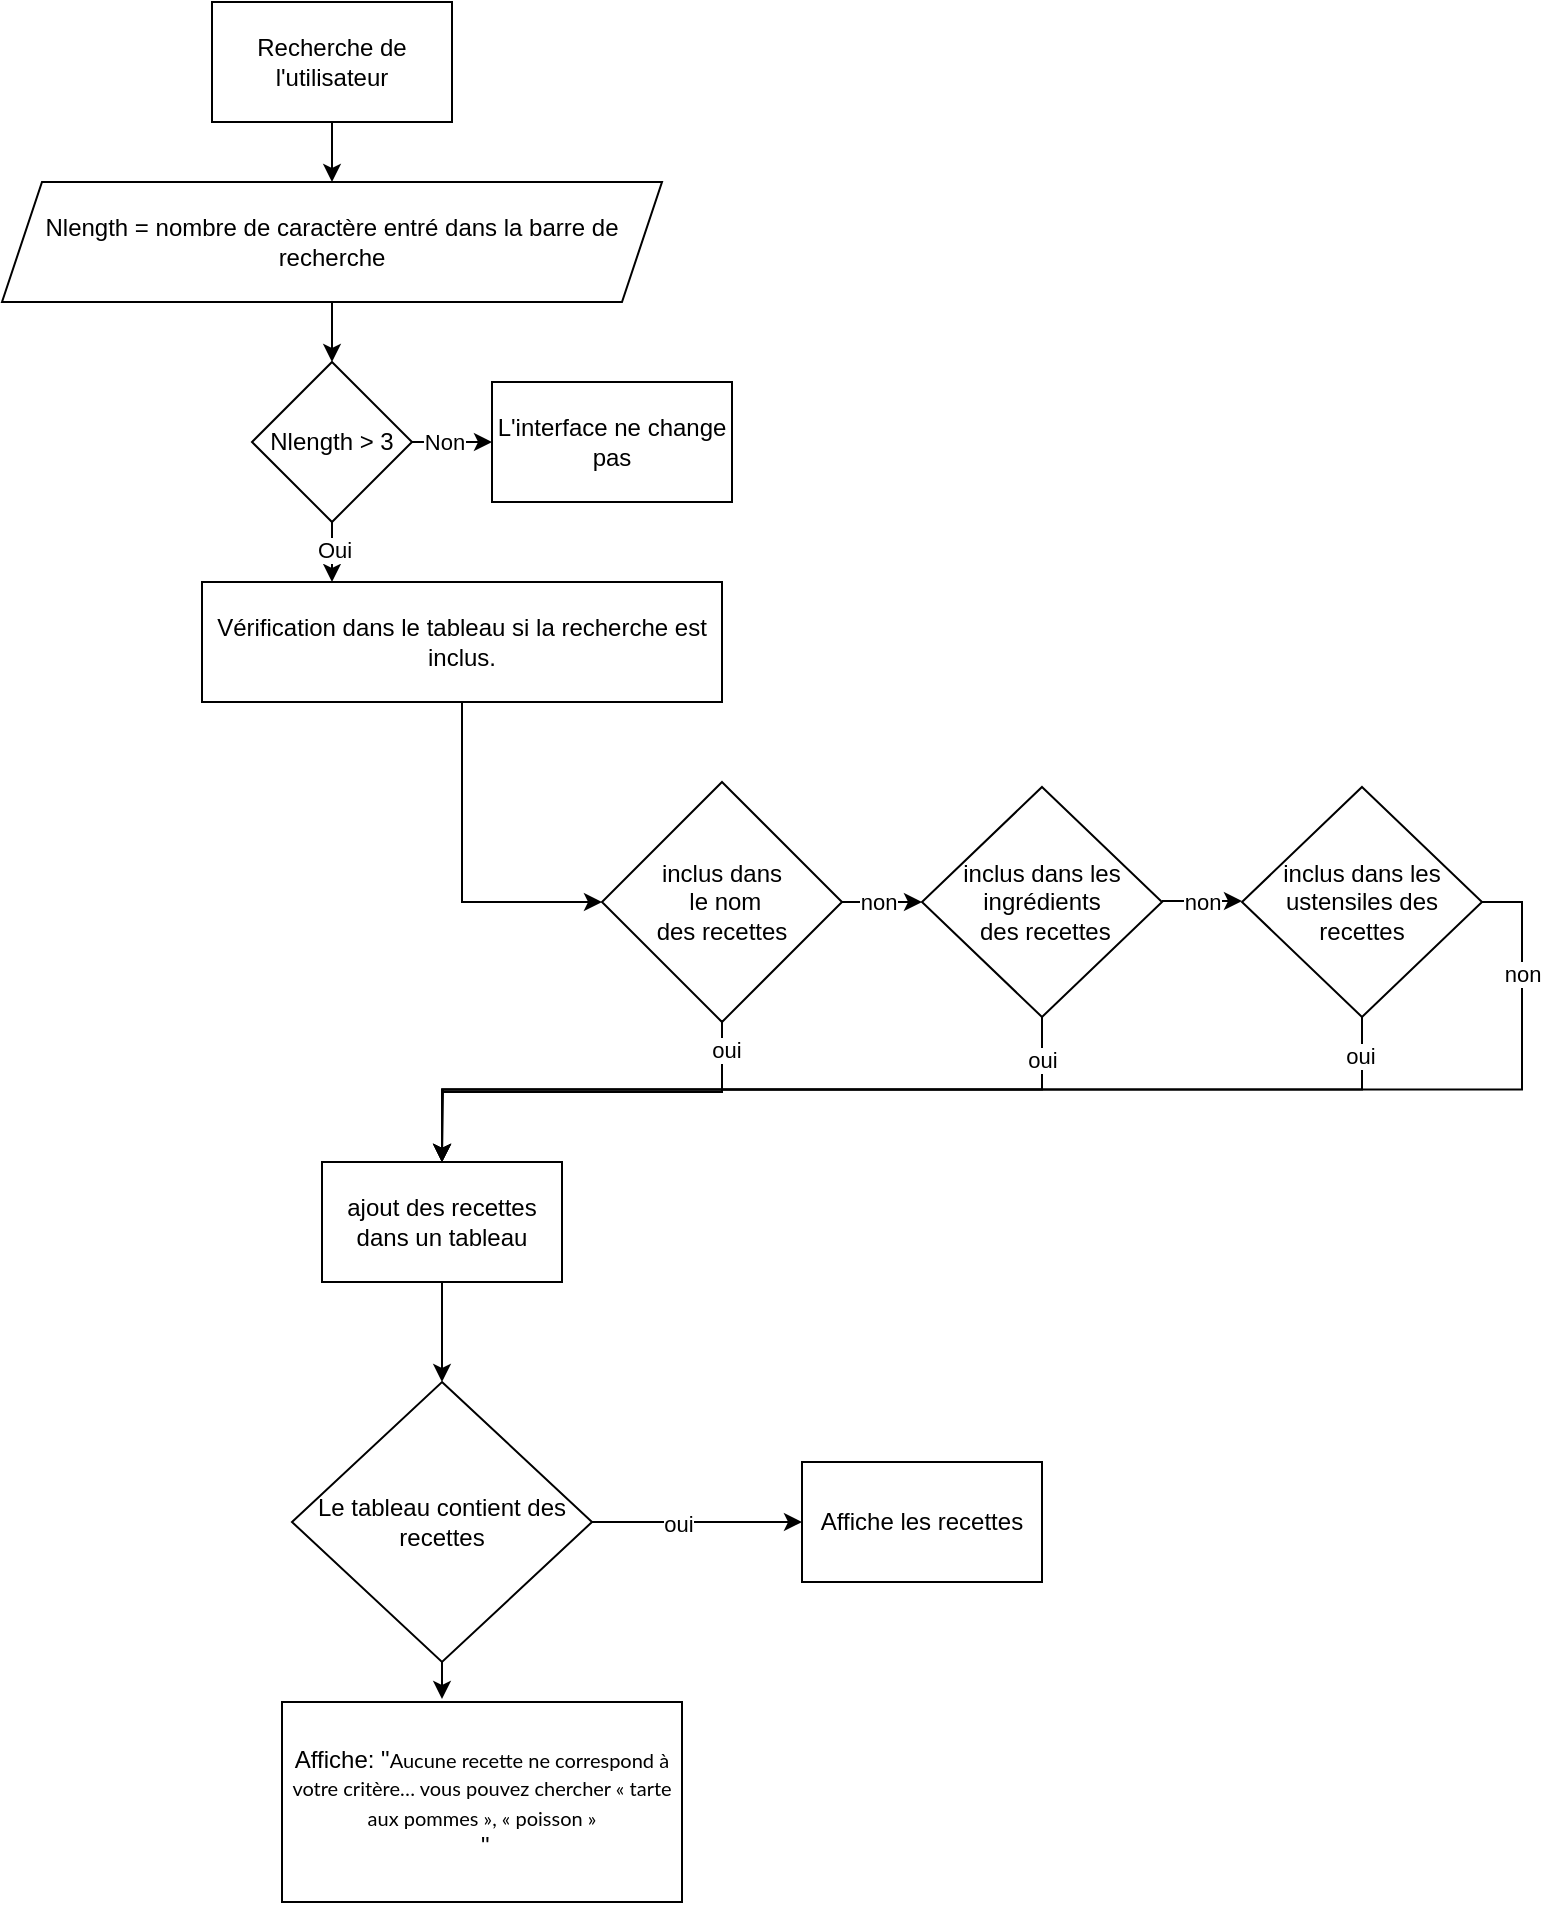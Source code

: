 <mxfile version="17.4.5" type="github">
  <diagram id="C5RBs43oDa-KdzZeNtuy" name="Page-1">
    <mxGraphModel dx="946" dy="589" grid="1" gridSize="10" guides="1" tooltips="1" connect="1" arrows="1" fold="1" page="1" pageScale="1" pageWidth="827" pageHeight="1169" math="0" shadow="0">
      <root>
        <mxCell id="WIyWlLk6GJQsqaUBKTNV-0" />
        <mxCell id="WIyWlLk6GJQsqaUBKTNV-1" parent="WIyWlLk6GJQsqaUBKTNV-0" />
        <mxCell id="Iiy8EJFlqJbz6gkXB-Cf-7" value="" style="edgeStyle=orthogonalEdgeStyle;rounded=0;orthogonalLoop=1;jettySize=auto;html=1;" parent="WIyWlLk6GJQsqaUBKTNV-1" source="Iiy8EJFlqJbz6gkXB-Cf-3" target="Iiy8EJFlqJbz6gkXB-Cf-6" edge="1">
          <mxGeometry relative="1" as="geometry" />
        </mxCell>
        <mxCell id="Iiy8EJFlqJbz6gkXB-Cf-3" value="Recherche de l&#39;utilisateur" style="whiteSpace=wrap;html=1;" parent="WIyWlLk6GJQsqaUBKTNV-1" vertex="1">
          <mxGeometry x="145" y="80" width="120" height="60" as="geometry" />
        </mxCell>
        <mxCell id="Iiy8EJFlqJbz6gkXB-Cf-9" value="" style="edgeStyle=orthogonalEdgeStyle;rounded=0;orthogonalLoop=1;jettySize=auto;html=1;" parent="WIyWlLk6GJQsqaUBKTNV-1" source="Iiy8EJFlqJbz6gkXB-Cf-6" target="Iiy8EJFlqJbz6gkXB-Cf-8" edge="1">
          <mxGeometry relative="1" as="geometry" />
        </mxCell>
        <mxCell id="Iiy8EJFlqJbz6gkXB-Cf-6" value="Nlength = nombre de caractère entré dans la barre de recherche" style="shape=parallelogram;perimeter=parallelogramPerimeter;whiteSpace=wrap;html=1;fixedSize=1;" parent="WIyWlLk6GJQsqaUBKTNV-1" vertex="1">
          <mxGeometry x="40" y="170" width="330" height="60" as="geometry" />
        </mxCell>
        <mxCell id="Iiy8EJFlqJbz6gkXB-Cf-11" value="" style="edgeStyle=orthogonalEdgeStyle;rounded=0;orthogonalLoop=1;jettySize=auto;html=1;" parent="WIyWlLk6GJQsqaUBKTNV-1" source="Iiy8EJFlqJbz6gkXB-Cf-8" target="Iiy8EJFlqJbz6gkXB-Cf-10" edge="1">
          <mxGeometry relative="1" as="geometry" />
        </mxCell>
        <mxCell id="Iiy8EJFlqJbz6gkXB-Cf-12" value="Non" style="edgeLabel;html=1;align=center;verticalAlign=middle;resizable=0;points=[];" parent="Iiy8EJFlqJbz6gkXB-Cf-11" vertex="1" connectable="0">
          <mxGeometry x="-0.2" y="-1" relative="1" as="geometry">
            <mxPoint y="-1" as="offset" />
          </mxGeometry>
        </mxCell>
        <mxCell id="Iiy8EJFlqJbz6gkXB-Cf-14" value="" style="edgeStyle=orthogonalEdgeStyle;rounded=0;orthogonalLoop=1;jettySize=auto;html=1;" parent="WIyWlLk6GJQsqaUBKTNV-1" source="Iiy8EJFlqJbz6gkXB-Cf-8" edge="1">
          <mxGeometry relative="1" as="geometry">
            <mxPoint x="205" y="370" as="targetPoint" />
          </mxGeometry>
        </mxCell>
        <mxCell id="Iiy8EJFlqJbz6gkXB-Cf-15" value="Oui" style="edgeLabel;html=1;align=center;verticalAlign=middle;resizable=0;points=[];" parent="Iiy8EJFlqJbz6gkXB-Cf-14" vertex="1" connectable="0">
          <mxGeometry x="0.633" y="-1" relative="1" as="geometry">
            <mxPoint x="1" y="-11" as="offset" />
          </mxGeometry>
        </mxCell>
        <mxCell id="Iiy8EJFlqJbz6gkXB-Cf-8" value="Nlength &amp;gt; 3" style="rhombus;whiteSpace=wrap;html=1;" parent="WIyWlLk6GJQsqaUBKTNV-1" vertex="1">
          <mxGeometry x="165" y="260" width="80" height="80" as="geometry" />
        </mxCell>
        <mxCell id="Iiy8EJFlqJbz6gkXB-Cf-10" value="L&#39;interface ne change pas" style="whiteSpace=wrap;html=1;" parent="WIyWlLk6GJQsqaUBKTNV-1" vertex="1">
          <mxGeometry x="285" y="270" width="120" height="60" as="geometry" />
        </mxCell>
        <mxCell id="9EUDGltDmxE99oZRwppm-45" style="edgeStyle=orthogonalEdgeStyle;rounded=0;orthogonalLoop=1;jettySize=auto;html=1;exitX=0.5;exitY=1;exitDx=0;exitDy=0;entryX=0.5;entryY=0;entryDx=0;entryDy=0;shadow=0;startArrow=none;startFill=0;endArrow=classic;endFill=1;strokeColor=default;" edge="1" parent="WIyWlLk6GJQsqaUBKTNV-1" source="9EUDGltDmxE99oZRwppm-0" target="9EUDGltDmxE99oZRwppm-44">
          <mxGeometry relative="1" as="geometry" />
        </mxCell>
        <mxCell id="9EUDGltDmxE99oZRwppm-0" value="ajout des recettes dans un tableau" style="whiteSpace=wrap;html=1;" vertex="1" parent="WIyWlLk6GJQsqaUBKTNV-1">
          <mxGeometry x="200" y="660" width="120" height="60" as="geometry" />
        </mxCell>
        <mxCell id="9EUDGltDmxE99oZRwppm-31" value="non" style="edgeStyle=none;rounded=0;orthogonalLoop=1;jettySize=auto;html=1;exitX=1;exitY=0.5;exitDx=0;exitDy=0;entryX=0;entryY=0.5;entryDx=0;entryDy=0;shadow=0;startArrow=none;startFill=0;endArrow=classic;endFill=1;strokeColor=default;" edge="1" parent="WIyWlLk6GJQsqaUBKTNV-1" target="9EUDGltDmxE99oZRwppm-3">
          <mxGeometry relative="1" as="geometry">
            <mxPoint x="456" y="530" as="sourcePoint" />
            <mxPoint x="496" y="530" as="targetPoint" />
          </mxGeometry>
        </mxCell>
        <mxCell id="9EUDGltDmxE99oZRwppm-34" style="edgeStyle=orthogonalEdgeStyle;rounded=0;orthogonalLoop=1;jettySize=auto;html=1;exitX=0.5;exitY=1;exitDx=0;exitDy=0;shadow=0;startArrow=none;startFill=0;endArrow=classic;endFill=1;strokeColor=default;" edge="1" parent="WIyWlLk6GJQsqaUBKTNV-1" source="9EUDGltDmxE99oZRwppm-1" target="9EUDGltDmxE99oZRwppm-0">
          <mxGeometry relative="1" as="geometry" />
        </mxCell>
        <mxCell id="9EUDGltDmxE99oZRwppm-37" value="oui" style="edgeLabel;html=1;align=center;verticalAlign=middle;resizable=0;points=[];" vertex="1" connectable="0" parent="9EUDGltDmxE99oZRwppm-34">
          <mxGeometry x="-0.867" y="2" relative="1" as="geometry">
            <mxPoint as="offset" />
          </mxGeometry>
        </mxCell>
        <mxCell id="9EUDGltDmxE99oZRwppm-1" value="inclus dans&lt;br&gt;&amp;nbsp;le nom &lt;br&gt;des recettes" style="rhombus;whiteSpace=wrap;html=1;" vertex="1" parent="WIyWlLk6GJQsqaUBKTNV-1">
          <mxGeometry x="340" y="470" width="120" height="120" as="geometry" />
        </mxCell>
        <mxCell id="9EUDGltDmxE99oZRwppm-32" value="non" style="edgeStyle=none;rounded=0;orthogonalLoop=1;jettySize=auto;html=1;exitX=1;exitY=0.5;exitDx=0;exitDy=0;entryX=0;entryY=0.5;entryDx=0;entryDy=0;shadow=0;startArrow=none;startFill=0;endArrow=classic;endFill=1;strokeColor=default;" edge="1" parent="WIyWlLk6GJQsqaUBKTNV-1">
          <mxGeometry relative="1" as="geometry">
            <mxPoint x="620" y="529.5" as="sourcePoint" />
            <mxPoint x="660" y="529.5" as="targetPoint" />
          </mxGeometry>
        </mxCell>
        <mxCell id="9EUDGltDmxE99oZRwppm-35" style="edgeStyle=orthogonalEdgeStyle;rounded=0;orthogonalLoop=1;jettySize=auto;html=1;exitX=0.5;exitY=1;exitDx=0;exitDy=0;entryX=0.5;entryY=0;entryDx=0;entryDy=0;shadow=0;startArrow=none;startFill=0;endArrow=classic;endFill=1;strokeColor=default;" edge="1" parent="WIyWlLk6GJQsqaUBKTNV-1" source="9EUDGltDmxE99oZRwppm-3" target="9EUDGltDmxE99oZRwppm-0">
          <mxGeometry relative="1" as="geometry" />
        </mxCell>
        <mxCell id="9EUDGltDmxE99oZRwppm-38" value="oui" style="edgeLabel;html=1;align=center;verticalAlign=middle;resizable=0;points=[];" vertex="1" connectable="0" parent="9EUDGltDmxE99oZRwppm-35">
          <mxGeometry x="-0.869" relative="1" as="geometry">
            <mxPoint y="-3" as="offset" />
          </mxGeometry>
        </mxCell>
        <mxCell id="9EUDGltDmxE99oZRwppm-3" value="inclus dans les ingrédients&lt;br&gt;&amp;nbsp;des recettes" style="rhombus;whiteSpace=wrap;html=1;" vertex="1" parent="WIyWlLk6GJQsqaUBKTNV-1">
          <mxGeometry x="500" y="472.5" width="120" height="115" as="geometry" />
        </mxCell>
        <mxCell id="9EUDGltDmxE99oZRwppm-36" style="edgeStyle=orthogonalEdgeStyle;rounded=0;orthogonalLoop=1;jettySize=auto;html=1;exitX=0.5;exitY=1;exitDx=0;exitDy=0;shadow=0;startArrow=none;startFill=0;endArrow=classic;endFill=1;strokeColor=default;" edge="1" parent="WIyWlLk6GJQsqaUBKTNV-1" source="9EUDGltDmxE99oZRwppm-4">
          <mxGeometry relative="1" as="geometry">
            <mxPoint x="260" y="660" as="targetPoint" />
          </mxGeometry>
        </mxCell>
        <mxCell id="9EUDGltDmxE99oZRwppm-39" value="oui" style="edgeLabel;html=1;align=center;verticalAlign=middle;resizable=0;points=[];" vertex="1" connectable="0" parent="9EUDGltDmxE99oZRwppm-36">
          <mxGeometry x="-0.949" y="-1" relative="1" as="geometry">
            <mxPoint y="6" as="offset" />
          </mxGeometry>
        </mxCell>
        <mxCell id="9EUDGltDmxE99oZRwppm-41" style="edgeStyle=orthogonalEdgeStyle;rounded=0;orthogonalLoop=1;jettySize=auto;html=1;exitX=1;exitY=0.5;exitDx=0;exitDy=0;entryX=0.5;entryY=0;entryDx=0;entryDy=0;shadow=0;startArrow=none;startFill=0;endArrow=classic;endFill=1;strokeColor=default;" edge="1" parent="WIyWlLk6GJQsqaUBKTNV-1" source="9EUDGltDmxE99oZRwppm-4" target="9EUDGltDmxE99oZRwppm-0">
          <mxGeometry relative="1" as="geometry" />
        </mxCell>
        <mxCell id="9EUDGltDmxE99oZRwppm-42" value="non" style="edgeLabel;html=1;align=center;verticalAlign=middle;resizable=0;points=[];" vertex="1" connectable="0" parent="9EUDGltDmxE99oZRwppm-41">
          <mxGeometry x="-0.839" y="2" relative="1" as="geometry">
            <mxPoint x="-2" as="offset" />
          </mxGeometry>
        </mxCell>
        <mxCell id="9EUDGltDmxE99oZRwppm-4" value="inclus dans les ustensiles des recettes" style="rhombus;whiteSpace=wrap;html=1;" vertex="1" parent="WIyWlLk6GJQsqaUBKTNV-1">
          <mxGeometry x="660" y="472.5" width="120" height="115" as="geometry" />
        </mxCell>
        <mxCell id="9EUDGltDmxE99oZRwppm-6" style="edgeStyle=orthogonalEdgeStyle;rounded=0;orthogonalLoop=1;jettySize=auto;html=1;exitX=0.5;exitY=1;exitDx=0;exitDy=0;entryX=0;entryY=0.5;entryDx=0;entryDy=0;" edge="1" parent="WIyWlLk6GJQsqaUBKTNV-1" source="9EUDGltDmxE99oZRwppm-5" target="9EUDGltDmxE99oZRwppm-1">
          <mxGeometry relative="1" as="geometry" />
        </mxCell>
        <mxCell id="9EUDGltDmxE99oZRwppm-5" value="Vérification dans le tableau si la recherche est inclus." style="whiteSpace=wrap;html=1;" vertex="1" parent="WIyWlLk6GJQsqaUBKTNV-1">
          <mxGeometry x="140" y="370" width="260" height="60" as="geometry" />
        </mxCell>
        <mxCell id="9EUDGltDmxE99oZRwppm-29" style="edgeStyle=none;rounded=0;orthogonalLoop=1;jettySize=auto;html=1;exitX=0.5;exitY=0;exitDx=0;exitDy=0;shadow=0;startArrow=none;startFill=0;endArrow=classic;endFill=1;strokeColor=default;" edge="1" parent="WIyWlLk6GJQsqaUBKTNV-1" source="9EUDGltDmxE99oZRwppm-3" target="9EUDGltDmxE99oZRwppm-3">
          <mxGeometry relative="1" as="geometry" />
        </mxCell>
        <mxCell id="9EUDGltDmxE99oZRwppm-46" style="edgeStyle=orthogonalEdgeStyle;rounded=0;orthogonalLoop=1;jettySize=auto;html=1;exitX=1;exitY=0.5;exitDx=0;exitDy=0;shadow=0;startArrow=none;startFill=0;endArrow=classic;endFill=1;strokeColor=default;" edge="1" parent="WIyWlLk6GJQsqaUBKTNV-1" source="9EUDGltDmxE99oZRwppm-44">
          <mxGeometry relative="1" as="geometry">
            <mxPoint x="440" y="840" as="targetPoint" />
          </mxGeometry>
        </mxCell>
        <mxCell id="9EUDGltDmxE99oZRwppm-48" value="oui" style="edgeLabel;html=1;align=center;verticalAlign=middle;resizable=0;points=[];" vertex="1" connectable="0" parent="9EUDGltDmxE99oZRwppm-46">
          <mxGeometry x="-0.181" y="-2" relative="1" as="geometry">
            <mxPoint y="-1" as="offset" />
          </mxGeometry>
        </mxCell>
        <mxCell id="9EUDGltDmxE99oZRwppm-51" style="edgeStyle=orthogonalEdgeStyle;rounded=0;orthogonalLoop=1;jettySize=auto;html=1;exitX=0.5;exitY=1;exitDx=0;exitDy=0;entryX=0.4;entryY=-0.015;entryDx=0;entryDy=0;entryPerimeter=0;shadow=0;startArrow=none;startFill=0;endArrow=classic;endFill=1;strokeColor=default;" edge="1" parent="WIyWlLk6GJQsqaUBKTNV-1" source="9EUDGltDmxE99oZRwppm-44" target="9EUDGltDmxE99oZRwppm-49">
          <mxGeometry relative="1" as="geometry" />
        </mxCell>
        <mxCell id="9EUDGltDmxE99oZRwppm-44" value="Le tableau contient des recettes" style="rhombus;whiteSpace=wrap;html=1;" vertex="1" parent="WIyWlLk6GJQsqaUBKTNV-1">
          <mxGeometry x="185" y="770" width="150" height="140" as="geometry" />
        </mxCell>
        <mxCell id="9EUDGltDmxE99oZRwppm-47" value="Affiche les recettes" style="whiteSpace=wrap;html=1;" vertex="1" parent="WIyWlLk6GJQsqaUBKTNV-1">
          <mxGeometry x="440" y="810" width="120" height="60" as="geometry" />
        </mxCell>
        <mxCell id="9EUDGltDmxE99oZRwppm-49" value="Affiche: &quot;&lt;span style=&quot;font-family: &amp;#34;lato&amp;#34; , sans-serif ; font-size: 10px&quot;&gt;Aucune recette ne correspond à votre critère… vous pouvez chercher « tarte aux pommes », « poisson »&lt;/span&gt;&lt;br&gt;&amp;nbsp;&quot;" style="whiteSpace=wrap;html=1;" vertex="1" parent="WIyWlLk6GJQsqaUBKTNV-1">
          <mxGeometry x="180" y="930" width="200" height="100" as="geometry" />
        </mxCell>
      </root>
    </mxGraphModel>
  </diagram>
</mxfile>
